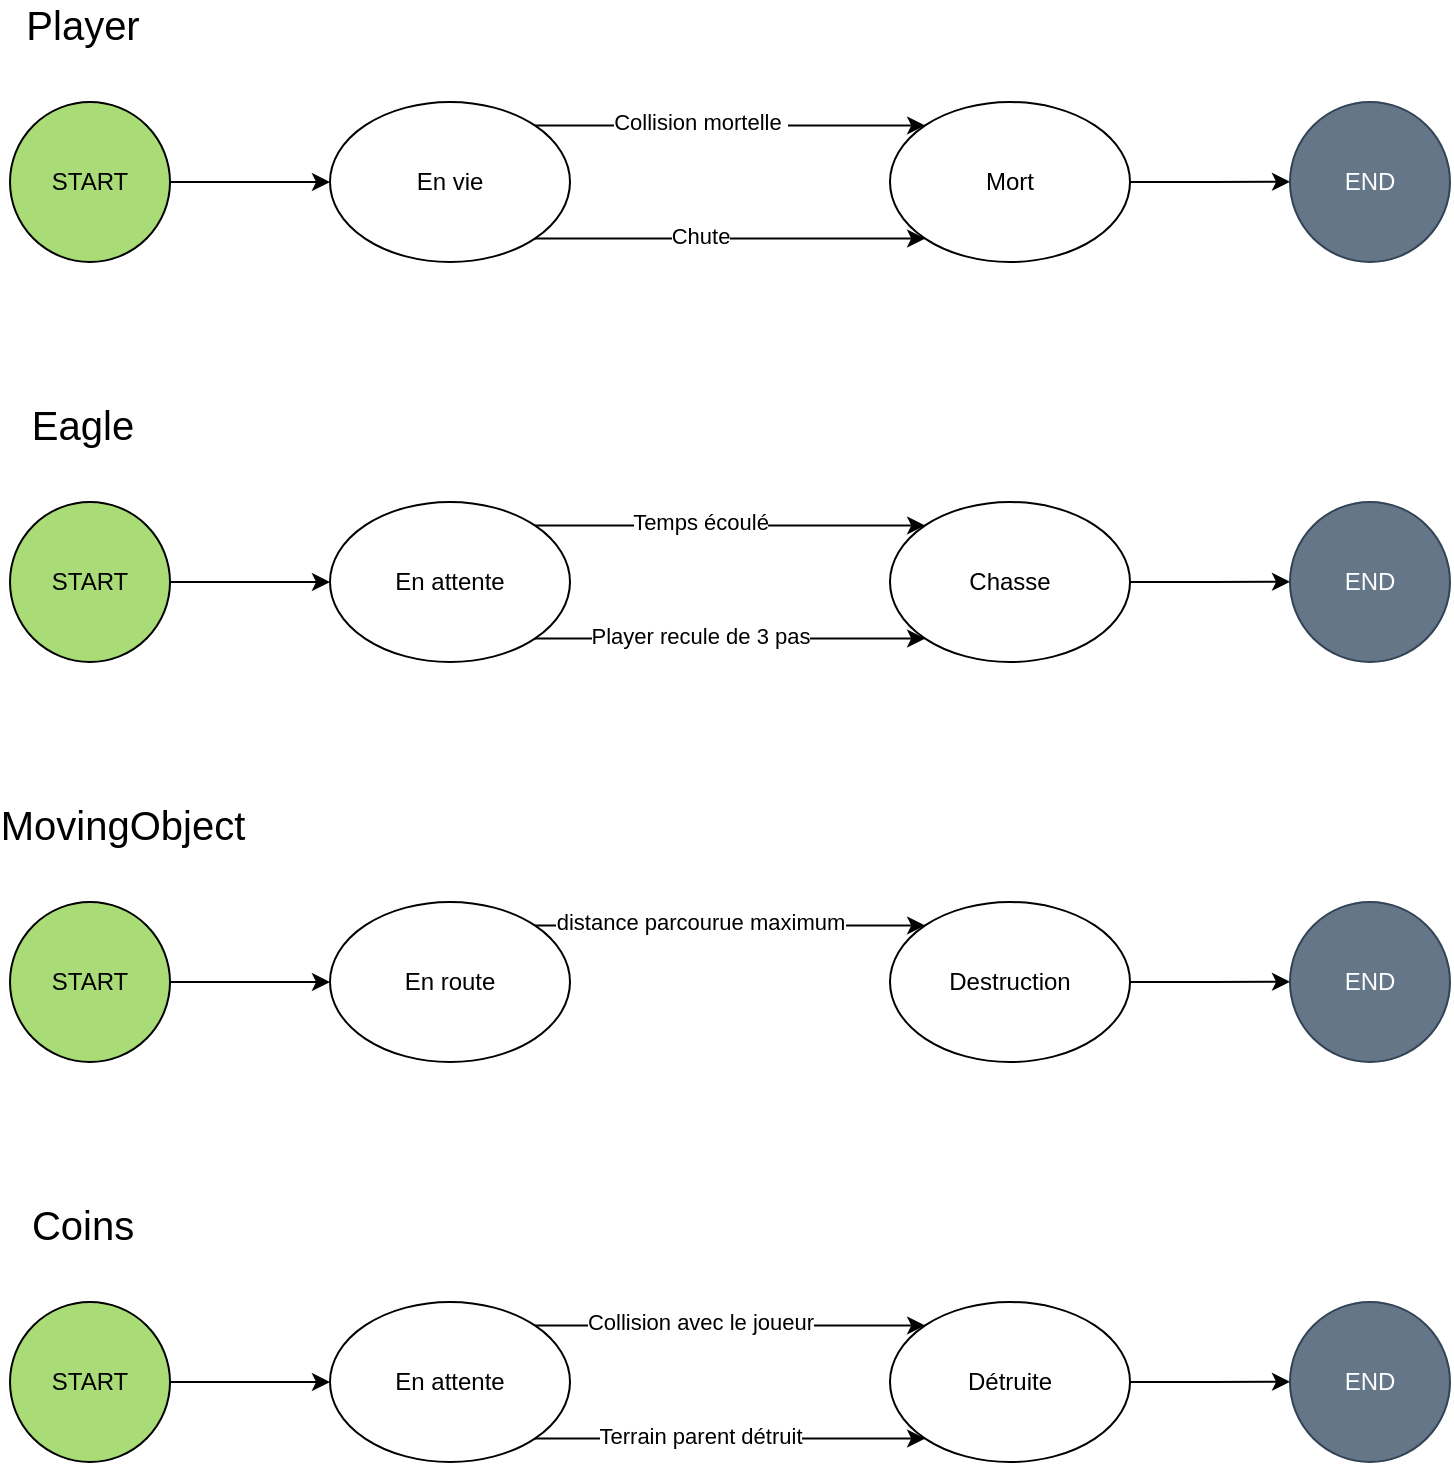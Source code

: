 <mxfile version="22.1.2" type="device">
  <diagram name="Crossy Road Activity Diagram" id="mzTvzYQNDdbLBxiP-pPE">
    <mxGraphModel dx="1886" dy="606" grid="1" gridSize="10" guides="1" tooltips="1" connect="1" arrows="1" fold="1" page="1" pageScale="1" pageWidth="850" pageHeight="1100" math="0" shadow="0">
      <root>
        <mxCell id="0" />
        <mxCell id="1" parent="0" />
        <mxCell id="2" value="START" style="ellipse;whiteSpace=wrap;html=1;fillColor=#a9dc76;" parent="1" vertex="1" connectable="0">
          <mxGeometry x="-840" y="80" width="80" height="80" as="geometry" />
        </mxCell>
        <mxCell id="_idzlGcs4PoQHOygjkDY-2" style="edgeStyle=orthogonalEdgeStyle;rounded=0;orthogonalLoop=1;jettySize=auto;html=1;exitX=0;exitY=0.5;exitDx=0;exitDy=0;endArrow=none;endFill=0;startArrow=classic;startFill=1;" parent="1" source="_idzlGcs4PoQHOygjkDY-3" edge="1">
          <mxGeometry relative="1" as="geometry">
            <mxPoint x="-760" y="120" as="targetPoint" />
            <mxPoint x="-690" y="280.0" as="sourcePoint" />
          </mxGeometry>
        </mxCell>
        <mxCell id="_idzlGcs4PoQHOygjkDY-3" value="En vie" style="ellipse;whiteSpace=wrap;html=1;" parent="1" vertex="1">
          <mxGeometry x="-680" y="80" width="120" height="80" as="geometry" />
        </mxCell>
        <mxCell id="1PLO_ZK2p28x47EVe6iC-4" value="" style="edgeStyle=orthogonalEdgeStyle;rounded=0;orthogonalLoop=1;jettySize=auto;html=1;exitX=1;exitY=0;exitDx=0;exitDy=0;entryX=0;entryY=0;entryDx=0;entryDy=0;" parent="1" source="_idzlGcs4PoQHOygjkDY-3" target="1PLO_ZK2p28x47EVe6iC-2" edge="1">
          <mxGeometry relative="1" as="geometry">
            <mxPoint x="-560" y="120" as="sourcePoint" />
            <mxPoint x="-360" y="400.0" as="targetPoint" />
            <Array as="points" />
          </mxGeometry>
        </mxCell>
        <mxCell id="1PLO_ZK2p28x47EVe6iC-5" value="Collision mortelle&amp;nbsp;" style="edgeLabel;html=1;align=center;verticalAlign=middle;resizable=0;points=[];" parent="1PLO_ZK2p28x47EVe6iC-4" vertex="1" connectable="0">
          <mxGeometry x="-0.155" y="2" relative="1" as="geometry">
            <mxPoint as="offset" />
          </mxGeometry>
        </mxCell>
        <mxCell id="1PLO_ZK2p28x47EVe6iC-11" style="edgeStyle=orthogonalEdgeStyle;rounded=0;orthogonalLoop=1;jettySize=auto;html=1;exitX=1;exitY=0.5;exitDx=0;exitDy=0;" parent="1" source="1PLO_ZK2p28x47EVe6iC-2" edge="1">
          <mxGeometry relative="1" as="geometry">
            <mxPoint x="-200" y="119.895" as="targetPoint" />
          </mxGeometry>
        </mxCell>
        <mxCell id="1PLO_ZK2p28x47EVe6iC-2" value="Mort" style="ellipse;whiteSpace=wrap;html=1;" parent="1" vertex="1">
          <mxGeometry x="-400" y="80" width="120" height="80" as="geometry" />
        </mxCell>
        <mxCell id="1PLO_ZK2p28x47EVe6iC-7" value="" style="edgeStyle=orthogonalEdgeStyle;rounded=0;orthogonalLoop=1;jettySize=auto;html=1;exitX=1;exitY=1;exitDx=0;exitDy=0;entryX=0;entryY=1;entryDx=0;entryDy=0;" parent="1" source="_idzlGcs4PoQHOygjkDY-3" target="1PLO_ZK2p28x47EVe6iC-2" edge="1">
          <mxGeometry relative="1" as="geometry">
            <mxPoint x="-568" y="102" as="sourcePoint" />
            <mxPoint x="-372" y="102" as="targetPoint" />
            <Array as="points" />
          </mxGeometry>
        </mxCell>
        <mxCell id="1PLO_ZK2p28x47EVe6iC-8" value="Chute" style="edgeLabel;html=1;align=center;verticalAlign=middle;resizable=0;points=[];" parent="1PLO_ZK2p28x47EVe6iC-7" vertex="1" connectable="0">
          <mxGeometry x="-0.155" y="2" relative="1" as="geometry">
            <mxPoint as="offset" />
          </mxGeometry>
        </mxCell>
        <mxCell id="1PLO_ZK2p28x47EVe6iC-10" value="END" style="ellipse;whiteSpace=wrap;html=1;fillColor=#647687;fontColor=#ffffff;strokeColor=#314354;" parent="1" vertex="1" connectable="0">
          <mxGeometry x="-200" y="80" width="80" height="80" as="geometry" />
        </mxCell>
        <mxCell id="1PLO_ZK2p28x47EVe6iC-12" value="START" style="ellipse;whiteSpace=wrap;html=1;fillColor=#a9dc76;" parent="1" vertex="1" connectable="0">
          <mxGeometry x="-840" y="280" width="80" height="80" as="geometry" />
        </mxCell>
        <mxCell id="1PLO_ZK2p28x47EVe6iC-13" style="edgeStyle=orthogonalEdgeStyle;rounded=0;orthogonalLoop=1;jettySize=auto;html=1;exitX=0;exitY=0.5;exitDx=0;exitDy=0;endArrow=none;endFill=0;startArrow=classic;startFill=1;" parent="1" source="1PLO_ZK2p28x47EVe6iC-19" edge="1">
          <mxGeometry relative="1" as="geometry">
            <mxPoint x="-760" y="320" as="targetPoint" />
            <mxPoint x="-690" y="480.0" as="sourcePoint" />
          </mxGeometry>
        </mxCell>
        <mxCell id="1PLO_ZK2p28x47EVe6iC-19" value="En attente" style="ellipse;whiteSpace=wrap;html=1;" parent="1" vertex="1">
          <mxGeometry x="-680" y="280" width="120" height="80" as="geometry" />
        </mxCell>
        <mxCell id="1PLO_ZK2p28x47EVe6iC-20" value="" style="edgeStyle=orthogonalEdgeStyle;rounded=0;orthogonalLoop=1;jettySize=auto;html=1;exitX=1;exitY=0;exitDx=0;exitDy=0;entryX=0;entryY=0;entryDx=0;entryDy=0;" parent="1" source="1PLO_ZK2p28x47EVe6iC-19" target="1PLO_ZK2p28x47EVe6iC-23" edge="1">
          <mxGeometry relative="1" as="geometry">
            <mxPoint x="-560" y="320" as="sourcePoint" />
            <mxPoint x="-360" y="600.0" as="targetPoint" />
            <Array as="points" />
          </mxGeometry>
        </mxCell>
        <mxCell id="1PLO_ZK2p28x47EVe6iC-21" value="Temps écoulé" style="edgeLabel;html=1;align=center;verticalAlign=middle;resizable=0;points=[];" parent="1PLO_ZK2p28x47EVe6iC-20" vertex="1" connectable="0">
          <mxGeometry x="-0.155" y="2" relative="1" as="geometry">
            <mxPoint as="offset" />
          </mxGeometry>
        </mxCell>
        <mxCell id="1PLO_ZK2p28x47EVe6iC-22" style="edgeStyle=orthogonalEdgeStyle;rounded=0;orthogonalLoop=1;jettySize=auto;html=1;exitX=1;exitY=0.5;exitDx=0;exitDy=0;" parent="1" source="1PLO_ZK2p28x47EVe6iC-23" edge="1">
          <mxGeometry relative="1" as="geometry">
            <mxPoint x="-200" y="319.895" as="targetPoint" />
          </mxGeometry>
        </mxCell>
        <mxCell id="1PLO_ZK2p28x47EVe6iC-23" value="Chasse" style="ellipse;whiteSpace=wrap;html=1;" parent="1" vertex="1">
          <mxGeometry x="-400" y="280" width="120" height="80" as="geometry" />
        </mxCell>
        <mxCell id="1PLO_ZK2p28x47EVe6iC-24" value="" style="edgeStyle=orthogonalEdgeStyle;rounded=0;orthogonalLoop=1;jettySize=auto;html=1;exitX=1;exitY=1;exitDx=0;exitDy=0;entryX=0;entryY=1;entryDx=0;entryDy=0;" parent="1" source="1PLO_ZK2p28x47EVe6iC-19" target="1PLO_ZK2p28x47EVe6iC-23" edge="1">
          <mxGeometry relative="1" as="geometry">
            <mxPoint x="-568" y="302" as="sourcePoint" />
            <mxPoint x="-372" y="302" as="targetPoint" />
            <Array as="points" />
          </mxGeometry>
        </mxCell>
        <mxCell id="1PLO_ZK2p28x47EVe6iC-25" value="Player recule de 3 pas" style="edgeLabel;html=1;align=center;verticalAlign=middle;resizable=0;points=[];" parent="1PLO_ZK2p28x47EVe6iC-24" vertex="1" connectable="0">
          <mxGeometry x="-0.155" y="2" relative="1" as="geometry">
            <mxPoint as="offset" />
          </mxGeometry>
        </mxCell>
        <mxCell id="1PLO_ZK2p28x47EVe6iC-26" value="END" style="ellipse;whiteSpace=wrap;html=1;fillColor=#647687;fontColor=#ffffff;strokeColor=#314354;" parent="1" vertex="1" connectable="0">
          <mxGeometry x="-200" y="280" width="80" height="80" as="geometry" />
        </mxCell>
        <mxCell id="1PLO_ZK2p28x47EVe6iC-27" value="Player" style="edgeLabel;html=1;align=center;verticalAlign=middle;resizable=0;points=[];fontSize=20;" parent="1" vertex="1" connectable="0">
          <mxGeometry x="-799.998" y="39.996" as="geometry">
            <mxPoint x="-4" y="1" as="offset" />
          </mxGeometry>
        </mxCell>
        <mxCell id="1PLO_ZK2p28x47EVe6iC-28" value="Eagle" style="edgeLabel;html=1;align=center;verticalAlign=middle;resizable=0;points=[];fontSize=20;" parent="1" vertex="1" connectable="0">
          <mxGeometry x="-799.998" y="239.996" as="geometry">
            <mxPoint x="-4" y="1" as="offset" />
          </mxGeometry>
        </mxCell>
        <mxCell id="1PLO_ZK2p28x47EVe6iC-29" value="START" style="ellipse;whiteSpace=wrap;html=1;fillColor=#a9dc76;" parent="1" vertex="1" connectable="0">
          <mxGeometry x="-840" y="480" width="80" height="80" as="geometry" />
        </mxCell>
        <mxCell id="1PLO_ZK2p28x47EVe6iC-30" style="edgeStyle=orthogonalEdgeStyle;rounded=0;orthogonalLoop=1;jettySize=auto;html=1;exitX=0;exitY=0.5;exitDx=0;exitDy=0;endArrow=none;endFill=0;startArrow=classic;startFill=1;" parent="1" source="1PLO_ZK2p28x47EVe6iC-31" edge="1">
          <mxGeometry relative="1" as="geometry">
            <mxPoint x="-760" y="520" as="targetPoint" />
            <mxPoint x="-690" y="680.0" as="sourcePoint" />
          </mxGeometry>
        </mxCell>
        <mxCell id="1PLO_ZK2p28x47EVe6iC-31" value="En route" style="ellipse;whiteSpace=wrap;html=1;" parent="1" vertex="1">
          <mxGeometry x="-680" y="480" width="120" height="80" as="geometry" />
        </mxCell>
        <mxCell id="1PLO_ZK2p28x47EVe6iC-32" value="" style="edgeStyle=orthogonalEdgeStyle;rounded=0;orthogonalLoop=1;jettySize=auto;html=1;exitX=1;exitY=0;exitDx=0;exitDy=0;entryX=0;entryY=0;entryDx=0;entryDy=0;" parent="1" source="1PLO_ZK2p28x47EVe6iC-31" target="1PLO_ZK2p28x47EVe6iC-35" edge="1">
          <mxGeometry relative="1" as="geometry">
            <mxPoint x="-560" y="520" as="sourcePoint" />
            <mxPoint x="-360" y="800.0" as="targetPoint" />
            <Array as="points" />
          </mxGeometry>
        </mxCell>
        <mxCell id="1PLO_ZK2p28x47EVe6iC-33" value="distance parcourue maximum" style="edgeLabel;html=1;align=center;verticalAlign=middle;resizable=0;points=[];" parent="1PLO_ZK2p28x47EVe6iC-32" vertex="1" connectable="0">
          <mxGeometry x="-0.155" y="2" relative="1" as="geometry">
            <mxPoint as="offset" />
          </mxGeometry>
        </mxCell>
        <mxCell id="1PLO_ZK2p28x47EVe6iC-34" style="edgeStyle=orthogonalEdgeStyle;rounded=0;orthogonalLoop=1;jettySize=auto;html=1;exitX=1;exitY=0.5;exitDx=0;exitDy=0;" parent="1" source="1PLO_ZK2p28x47EVe6iC-35" edge="1">
          <mxGeometry relative="1" as="geometry">
            <mxPoint x="-200" y="519.895" as="targetPoint" />
          </mxGeometry>
        </mxCell>
        <mxCell id="1PLO_ZK2p28x47EVe6iC-35" value="Destruction" style="ellipse;whiteSpace=wrap;html=1;" parent="1" vertex="1">
          <mxGeometry x="-400" y="480" width="120" height="80" as="geometry" />
        </mxCell>
        <mxCell id="1PLO_ZK2p28x47EVe6iC-38" value="END" style="ellipse;whiteSpace=wrap;html=1;fillColor=#647687;fontColor=#ffffff;strokeColor=#314354;" parent="1" vertex="1" connectable="0">
          <mxGeometry x="-200" y="480" width="80" height="80" as="geometry" />
        </mxCell>
        <mxCell id="1PLO_ZK2p28x47EVe6iC-39" value="MovingObject" style="edgeLabel;html=1;align=center;verticalAlign=middle;resizable=0;points=[];fontSize=20;" parent="1" vertex="1" connectable="0">
          <mxGeometry x="-779.998" y="439.996" as="geometry">
            <mxPoint x="-4" y="1" as="offset" />
          </mxGeometry>
        </mxCell>
        <mxCell id="1PLO_ZK2p28x47EVe6iC-51" value="START" style="ellipse;whiteSpace=wrap;html=1;fillColor=#a9dc76;" parent="1" vertex="1" connectable="0">
          <mxGeometry x="-840" y="680" width="80" height="80" as="geometry" />
        </mxCell>
        <mxCell id="1PLO_ZK2p28x47EVe6iC-52" style="edgeStyle=orthogonalEdgeStyle;rounded=0;orthogonalLoop=1;jettySize=auto;html=1;exitX=0;exitY=0.5;exitDx=0;exitDy=0;endArrow=none;endFill=0;startArrow=classic;startFill=1;" parent="1" source="1PLO_ZK2p28x47EVe6iC-53" edge="1">
          <mxGeometry relative="1" as="geometry">
            <mxPoint x="-760" y="720" as="targetPoint" />
            <mxPoint x="-690" y="880.0" as="sourcePoint" />
          </mxGeometry>
        </mxCell>
        <mxCell id="1PLO_ZK2p28x47EVe6iC-53" value="En attente" style="ellipse;whiteSpace=wrap;html=1;" parent="1" vertex="1">
          <mxGeometry x="-680" y="680" width="120" height="80" as="geometry" />
        </mxCell>
        <mxCell id="1PLO_ZK2p28x47EVe6iC-54" value="" style="edgeStyle=orthogonalEdgeStyle;rounded=0;orthogonalLoop=1;jettySize=auto;html=1;exitX=1;exitY=0;exitDx=0;exitDy=0;entryX=0;entryY=0;entryDx=0;entryDy=0;" parent="1" source="1PLO_ZK2p28x47EVe6iC-53" target="1PLO_ZK2p28x47EVe6iC-57" edge="1">
          <mxGeometry relative="1" as="geometry">
            <mxPoint x="-560" y="720" as="sourcePoint" />
            <mxPoint x="-360" y="1000.0" as="targetPoint" />
            <Array as="points" />
          </mxGeometry>
        </mxCell>
        <mxCell id="1PLO_ZK2p28x47EVe6iC-55" value="Collision avec le joueur" style="edgeLabel;html=1;align=center;verticalAlign=middle;resizable=0;points=[];" parent="1PLO_ZK2p28x47EVe6iC-54" vertex="1" connectable="0">
          <mxGeometry x="-0.155" y="2" relative="1" as="geometry">
            <mxPoint as="offset" />
          </mxGeometry>
        </mxCell>
        <mxCell id="1PLO_ZK2p28x47EVe6iC-56" style="edgeStyle=orthogonalEdgeStyle;rounded=0;orthogonalLoop=1;jettySize=auto;html=1;exitX=1;exitY=0.5;exitDx=0;exitDy=0;" parent="1" source="1PLO_ZK2p28x47EVe6iC-57" edge="1">
          <mxGeometry relative="1" as="geometry">
            <mxPoint x="-200" y="719.895" as="targetPoint" />
          </mxGeometry>
        </mxCell>
        <mxCell id="1PLO_ZK2p28x47EVe6iC-57" value="Détruite" style="ellipse;whiteSpace=wrap;html=1;" parent="1" vertex="1">
          <mxGeometry x="-400" y="680" width="120" height="80" as="geometry" />
        </mxCell>
        <mxCell id="1PLO_ZK2p28x47EVe6iC-58" value="" style="edgeStyle=orthogonalEdgeStyle;rounded=0;orthogonalLoop=1;jettySize=auto;html=1;exitX=1;exitY=1;exitDx=0;exitDy=0;entryX=0;entryY=1;entryDx=0;entryDy=0;" parent="1" source="1PLO_ZK2p28x47EVe6iC-53" target="1PLO_ZK2p28x47EVe6iC-57" edge="1">
          <mxGeometry relative="1" as="geometry">
            <mxPoint x="-568" y="702" as="sourcePoint" />
            <mxPoint x="-372" y="702" as="targetPoint" />
            <Array as="points" />
          </mxGeometry>
        </mxCell>
        <mxCell id="1PLO_ZK2p28x47EVe6iC-59" value="Terrain parent détruit" style="edgeLabel;html=1;align=center;verticalAlign=middle;resizable=0;points=[];" parent="1PLO_ZK2p28x47EVe6iC-58" vertex="1" connectable="0">
          <mxGeometry x="-0.155" y="2" relative="1" as="geometry">
            <mxPoint as="offset" />
          </mxGeometry>
        </mxCell>
        <mxCell id="1PLO_ZK2p28x47EVe6iC-60" value="END" style="ellipse;whiteSpace=wrap;html=1;fillColor=#647687;fontColor=#ffffff;strokeColor=#314354;" parent="1" vertex="1" connectable="0">
          <mxGeometry x="-200" y="680" width="80" height="80" as="geometry" />
        </mxCell>
        <mxCell id="1PLO_ZK2p28x47EVe6iC-61" value="Coins" style="edgeLabel;html=1;align=center;verticalAlign=middle;resizable=0;points=[];fontSize=20;" parent="1" vertex="1" connectable="0">
          <mxGeometry x="-799.998" y="639.996" as="geometry">
            <mxPoint x="-4" y="1" as="offset" />
          </mxGeometry>
        </mxCell>
      </root>
    </mxGraphModel>
  </diagram>
</mxfile>
